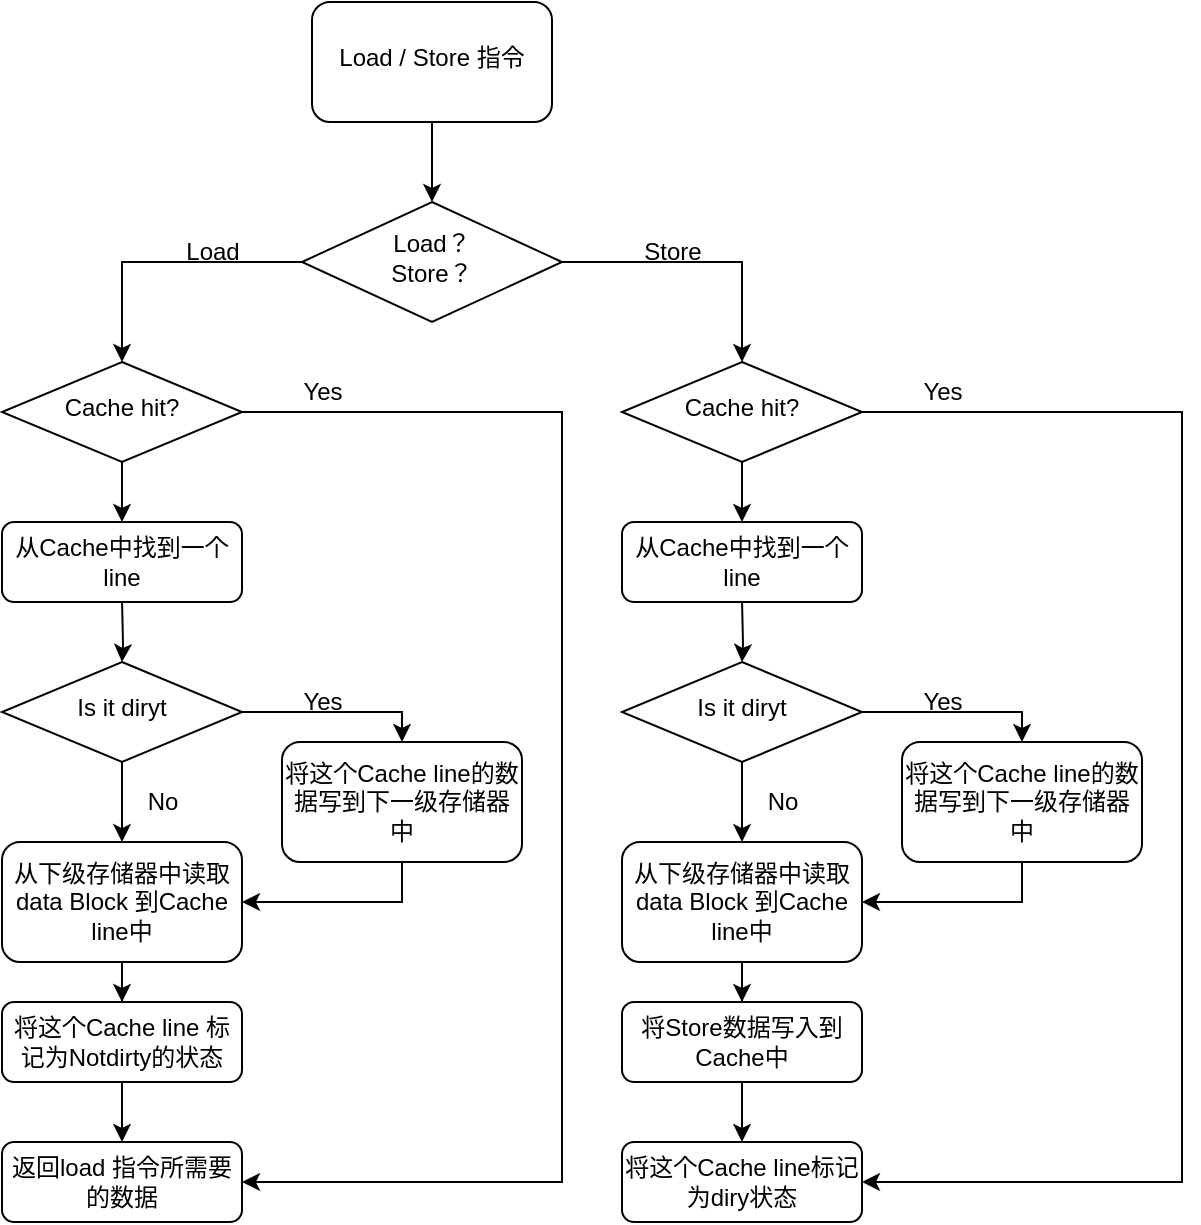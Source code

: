 <mxfile version="20.8.20" type="github">
  <diagram id="C5RBs43oDa-KdzZeNtuy" name="Page-1">
    <mxGraphModel dx="1235" dy="1814" grid="1" gridSize="10" guides="1" tooltips="1" connect="1" arrows="1" fold="1" page="1" pageScale="1" pageWidth="827" pageHeight="1169" math="0" shadow="0">
      <root>
        <mxCell id="WIyWlLk6GJQsqaUBKTNV-0" />
        <mxCell id="WIyWlLk6GJQsqaUBKTNV-1" parent="WIyWlLk6GJQsqaUBKTNV-0" />
        <mxCell id="r_8RerC2SCLdK7w59ToG-16" value="" style="edgeStyle=orthogonalEdgeStyle;rounded=0;orthogonalLoop=1;jettySize=auto;html=1;" edge="1" parent="WIyWlLk6GJQsqaUBKTNV-1" target="r_8RerC2SCLdK7w59ToG-2">
          <mxGeometry relative="1" as="geometry">
            <mxPoint x="200.029" y="290" as="sourcePoint" />
          </mxGeometry>
        </mxCell>
        <mxCell id="r_8RerC2SCLdK7w59ToG-8" value="" style="edgeStyle=orthogonalEdgeStyle;rounded=0;orthogonalLoop=1;jettySize=auto;html=1;" edge="1" parent="WIyWlLk6GJQsqaUBKTNV-1" source="r_8RerC2SCLdK7w59ToG-1">
          <mxGeometry relative="1" as="geometry">
            <mxPoint x="200" y="250" as="targetPoint" />
          </mxGeometry>
        </mxCell>
        <mxCell id="r_8RerC2SCLdK7w59ToG-47" style="edgeStyle=orthogonalEdgeStyle;rounded=0;orthogonalLoop=1;jettySize=auto;html=1;exitX=1;exitY=0.5;exitDx=0;exitDy=0;entryX=1;entryY=0.5;entryDx=0;entryDy=0;" edge="1" parent="WIyWlLk6GJQsqaUBKTNV-1" source="r_8RerC2SCLdK7w59ToG-1" target="r_8RerC2SCLdK7w59ToG-31">
          <mxGeometry relative="1" as="geometry">
            <mxPoint x="440" y="560" as="targetPoint" />
            <Array as="points">
              <mxPoint x="420" y="195" />
              <mxPoint x="420" y="580" />
            </Array>
          </mxGeometry>
        </mxCell>
        <mxCell id="r_8RerC2SCLdK7w59ToG-1" value="Cache hit?" style="rhombus;whiteSpace=wrap;html=1;shadow=0;fontFamily=Helvetica;fontSize=12;align=center;strokeWidth=1;spacing=6;spacingTop=-4;" vertex="1" parent="WIyWlLk6GJQsqaUBKTNV-1">
          <mxGeometry x="140" y="170" width="120" height="50" as="geometry" />
        </mxCell>
        <mxCell id="r_8RerC2SCLdK7w59ToG-17" value="" style="edgeStyle=orthogonalEdgeStyle;rounded=0;orthogonalLoop=1;jettySize=auto;html=1;exitX=0.5;exitY=1;exitDx=0;exitDy=0;" edge="1" parent="WIyWlLk6GJQsqaUBKTNV-1" source="r_8RerC2SCLdK7w59ToG-2" target="r_8RerC2SCLdK7w59ToG-3">
          <mxGeometry relative="1" as="geometry">
            <mxPoint x="200" y="380" as="sourcePoint" />
          </mxGeometry>
        </mxCell>
        <mxCell id="r_8RerC2SCLdK7w59ToG-27" style="edgeStyle=orthogonalEdgeStyle;rounded=0;orthogonalLoop=1;jettySize=auto;html=1;entryX=0.5;entryY=0;entryDx=0;entryDy=0;" edge="1" parent="WIyWlLk6GJQsqaUBKTNV-1" source="r_8RerC2SCLdK7w59ToG-2" target="r_8RerC2SCLdK7w59ToG-6">
          <mxGeometry relative="1" as="geometry">
            <Array as="points">
              <mxPoint x="340" y="345" />
            </Array>
          </mxGeometry>
        </mxCell>
        <mxCell id="r_8RerC2SCLdK7w59ToG-2" value="Is it diryt" style="rhombus;whiteSpace=wrap;html=1;shadow=0;fontFamily=Helvetica;fontSize=12;align=center;strokeWidth=1;spacing=6;spacingTop=-4;" vertex="1" parent="WIyWlLk6GJQsqaUBKTNV-1">
          <mxGeometry x="140" y="320" width="120" height="50" as="geometry" />
        </mxCell>
        <mxCell id="r_8RerC2SCLdK7w59ToG-30" value="" style="edgeStyle=orthogonalEdgeStyle;rounded=0;orthogonalLoop=1;jettySize=auto;html=1;" edge="1" parent="WIyWlLk6GJQsqaUBKTNV-1" source="r_8RerC2SCLdK7w59ToG-3" target="r_8RerC2SCLdK7w59ToG-29">
          <mxGeometry relative="1" as="geometry" />
        </mxCell>
        <mxCell id="r_8RerC2SCLdK7w59ToG-3" value="从下级存储器中读取data Block 到Cache line中" style="rounded=1;whiteSpace=wrap;html=1;fontSize=12;glass=0;strokeWidth=1;shadow=0;" vertex="1" parent="WIyWlLk6GJQsqaUBKTNV-1">
          <mxGeometry x="140" y="410.01" width="120" height="59.99" as="geometry" />
        </mxCell>
        <mxCell id="r_8RerC2SCLdK7w59ToG-54" style="edgeStyle=orthogonalEdgeStyle;rounded=0;orthogonalLoop=1;jettySize=auto;html=1;exitX=0.5;exitY=1;exitDx=0;exitDy=0;entryX=1;entryY=0.5;entryDx=0;entryDy=0;" edge="1" parent="WIyWlLk6GJQsqaUBKTNV-1" source="r_8RerC2SCLdK7w59ToG-6" target="r_8RerC2SCLdK7w59ToG-3">
          <mxGeometry relative="1" as="geometry" />
        </mxCell>
        <mxCell id="r_8RerC2SCLdK7w59ToG-6" value="将这个Cache line的数据写到下一级存储器中" style="rounded=1;whiteSpace=wrap;html=1;fontSize=12;glass=0;strokeWidth=1;shadow=0;" vertex="1" parent="WIyWlLk6GJQsqaUBKTNV-1">
          <mxGeometry x="280" y="360" width="120" height="60" as="geometry" />
        </mxCell>
        <mxCell id="r_8RerC2SCLdK7w59ToG-25" value="从Cache中找到一个line" style="rounded=1;whiteSpace=wrap;html=1;fontSize=12;glass=0;strokeWidth=1;shadow=0;" vertex="1" parent="WIyWlLk6GJQsqaUBKTNV-1">
          <mxGeometry x="140" y="250" width="120" height="40" as="geometry" />
        </mxCell>
        <mxCell id="r_8RerC2SCLdK7w59ToG-32" value="" style="edgeStyle=orthogonalEdgeStyle;rounded=0;orthogonalLoop=1;jettySize=auto;html=1;" edge="1" parent="WIyWlLk6GJQsqaUBKTNV-1" source="r_8RerC2SCLdK7w59ToG-29" target="r_8RerC2SCLdK7w59ToG-31">
          <mxGeometry relative="1" as="geometry" />
        </mxCell>
        <mxCell id="r_8RerC2SCLdK7w59ToG-29" value="将这个Cache line 标记为Notdirty的状态" style="rounded=1;whiteSpace=wrap;html=1;fontSize=12;glass=0;strokeWidth=1;shadow=0;" vertex="1" parent="WIyWlLk6GJQsqaUBKTNV-1">
          <mxGeometry x="140" y="490" width="120" height="40" as="geometry" />
        </mxCell>
        <mxCell id="r_8RerC2SCLdK7w59ToG-31" value="返回load 指令所需要的数据" style="rounded=1;whiteSpace=wrap;html=1;fontSize=12;glass=0;strokeWidth=1;shadow=0;" vertex="1" parent="WIyWlLk6GJQsqaUBKTNV-1">
          <mxGeometry x="140" y="560" width="120" height="40" as="geometry" />
        </mxCell>
        <mxCell id="r_8RerC2SCLdK7w59ToG-50" value="Yes" style="text;html=1;align=center;verticalAlign=middle;resizable=0;points=[];autosize=1;strokeColor=none;fillColor=none;" vertex="1" parent="WIyWlLk6GJQsqaUBKTNV-1">
          <mxGeometry x="280" y="170" width="40" height="30" as="geometry" />
        </mxCell>
        <mxCell id="r_8RerC2SCLdK7w59ToG-52" value="Yes" style="text;html=1;align=center;verticalAlign=middle;resizable=0;points=[];autosize=1;strokeColor=none;fillColor=none;" vertex="1" parent="WIyWlLk6GJQsqaUBKTNV-1">
          <mxGeometry x="280" y="325" width="40" height="30" as="geometry" />
        </mxCell>
        <mxCell id="r_8RerC2SCLdK7w59ToG-53" value="No" style="text;html=1;align=center;verticalAlign=middle;resizable=0;points=[];autosize=1;strokeColor=none;fillColor=none;" vertex="1" parent="WIyWlLk6GJQsqaUBKTNV-1">
          <mxGeometry x="200" y="375" width="40" height="30" as="geometry" />
        </mxCell>
        <mxCell id="r_8RerC2SCLdK7w59ToG-55" value="" style="edgeStyle=orthogonalEdgeStyle;rounded=0;orthogonalLoop=1;jettySize=auto;html=1;" edge="1" parent="WIyWlLk6GJQsqaUBKTNV-1" target="r_8RerC2SCLdK7w59ToG-61">
          <mxGeometry relative="1" as="geometry">
            <mxPoint x="510.029" y="290" as="sourcePoint" />
          </mxGeometry>
        </mxCell>
        <mxCell id="r_8RerC2SCLdK7w59ToG-56" value="" style="edgeStyle=orthogonalEdgeStyle;rounded=0;orthogonalLoop=1;jettySize=auto;html=1;" edge="1" parent="WIyWlLk6GJQsqaUBKTNV-1" source="r_8RerC2SCLdK7w59ToG-58">
          <mxGeometry relative="1" as="geometry">
            <mxPoint x="510" y="250" as="targetPoint" />
          </mxGeometry>
        </mxCell>
        <mxCell id="r_8RerC2SCLdK7w59ToG-57" style="edgeStyle=orthogonalEdgeStyle;rounded=0;orthogonalLoop=1;jettySize=auto;html=1;exitX=1;exitY=0.5;exitDx=0;exitDy=0;entryX=1;entryY=0.5;entryDx=0;entryDy=0;" edge="1" parent="WIyWlLk6GJQsqaUBKTNV-1" source="r_8RerC2SCLdK7w59ToG-58" target="r_8RerC2SCLdK7w59ToG-69">
          <mxGeometry relative="1" as="geometry">
            <mxPoint x="750" y="560" as="targetPoint" />
            <Array as="points">
              <mxPoint x="730" y="195" />
              <mxPoint x="730" y="580" />
            </Array>
          </mxGeometry>
        </mxCell>
        <mxCell id="r_8RerC2SCLdK7w59ToG-58" value="Cache hit?" style="rhombus;whiteSpace=wrap;html=1;shadow=0;fontFamily=Helvetica;fontSize=12;align=center;strokeWidth=1;spacing=6;spacingTop=-4;" vertex="1" parent="WIyWlLk6GJQsqaUBKTNV-1">
          <mxGeometry x="450" y="170" width="120" height="50" as="geometry" />
        </mxCell>
        <mxCell id="r_8RerC2SCLdK7w59ToG-59" value="" style="edgeStyle=orthogonalEdgeStyle;rounded=0;orthogonalLoop=1;jettySize=auto;html=1;exitX=0.5;exitY=1;exitDx=0;exitDy=0;" edge="1" parent="WIyWlLk6GJQsqaUBKTNV-1" source="r_8RerC2SCLdK7w59ToG-61" target="r_8RerC2SCLdK7w59ToG-63">
          <mxGeometry relative="1" as="geometry">
            <mxPoint x="510" y="380" as="sourcePoint" />
          </mxGeometry>
        </mxCell>
        <mxCell id="r_8RerC2SCLdK7w59ToG-60" style="edgeStyle=orthogonalEdgeStyle;rounded=0;orthogonalLoop=1;jettySize=auto;html=1;entryX=0.5;entryY=0;entryDx=0;entryDy=0;" edge="1" parent="WIyWlLk6GJQsqaUBKTNV-1" source="r_8RerC2SCLdK7w59ToG-61" target="r_8RerC2SCLdK7w59ToG-65">
          <mxGeometry relative="1" as="geometry">
            <Array as="points">
              <mxPoint x="650" y="345" />
            </Array>
          </mxGeometry>
        </mxCell>
        <mxCell id="r_8RerC2SCLdK7w59ToG-61" value="Is it diryt" style="rhombus;whiteSpace=wrap;html=1;shadow=0;fontFamily=Helvetica;fontSize=12;align=center;strokeWidth=1;spacing=6;spacingTop=-4;" vertex="1" parent="WIyWlLk6GJQsqaUBKTNV-1">
          <mxGeometry x="450" y="320" width="120" height="50" as="geometry" />
        </mxCell>
        <mxCell id="r_8RerC2SCLdK7w59ToG-62" value="" style="edgeStyle=orthogonalEdgeStyle;rounded=0;orthogonalLoop=1;jettySize=auto;html=1;" edge="1" parent="WIyWlLk6GJQsqaUBKTNV-1" source="r_8RerC2SCLdK7w59ToG-63" target="r_8RerC2SCLdK7w59ToG-68">
          <mxGeometry relative="1" as="geometry" />
        </mxCell>
        <mxCell id="r_8RerC2SCLdK7w59ToG-63" value="从下级存储器中读取data Block 到Cache line中" style="rounded=1;whiteSpace=wrap;html=1;fontSize=12;glass=0;strokeWidth=1;shadow=0;" vertex="1" parent="WIyWlLk6GJQsqaUBKTNV-1">
          <mxGeometry x="450" y="410.01" width="120" height="59.99" as="geometry" />
        </mxCell>
        <mxCell id="r_8RerC2SCLdK7w59ToG-64" style="edgeStyle=orthogonalEdgeStyle;rounded=0;orthogonalLoop=1;jettySize=auto;html=1;exitX=0.5;exitY=1;exitDx=0;exitDy=0;entryX=1;entryY=0.5;entryDx=0;entryDy=0;" edge="1" parent="WIyWlLk6GJQsqaUBKTNV-1" source="r_8RerC2SCLdK7w59ToG-65" target="r_8RerC2SCLdK7w59ToG-63">
          <mxGeometry relative="1" as="geometry" />
        </mxCell>
        <mxCell id="r_8RerC2SCLdK7w59ToG-65" value="将这个Cache line的数据写到下一级存储器中" style="rounded=1;whiteSpace=wrap;html=1;fontSize=12;glass=0;strokeWidth=1;shadow=0;" vertex="1" parent="WIyWlLk6GJQsqaUBKTNV-1">
          <mxGeometry x="590" y="360" width="120" height="60" as="geometry" />
        </mxCell>
        <mxCell id="r_8RerC2SCLdK7w59ToG-66" value="从Cache中找到一个line" style="rounded=1;whiteSpace=wrap;html=1;fontSize=12;glass=0;strokeWidth=1;shadow=0;" vertex="1" parent="WIyWlLk6GJQsqaUBKTNV-1">
          <mxGeometry x="450" y="250" width="120" height="40" as="geometry" />
        </mxCell>
        <mxCell id="r_8RerC2SCLdK7w59ToG-67" value="" style="edgeStyle=orthogonalEdgeStyle;rounded=0;orthogonalLoop=1;jettySize=auto;html=1;" edge="1" parent="WIyWlLk6GJQsqaUBKTNV-1" source="r_8RerC2SCLdK7w59ToG-68" target="r_8RerC2SCLdK7w59ToG-69">
          <mxGeometry relative="1" as="geometry" />
        </mxCell>
        <mxCell id="r_8RerC2SCLdK7w59ToG-68" value="将Store数据写入到Cache中" style="rounded=1;whiteSpace=wrap;html=1;fontSize=12;glass=0;strokeWidth=1;shadow=0;" vertex="1" parent="WIyWlLk6GJQsqaUBKTNV-1">
          <mxGeometry x="450" y="490" width="120" height="40" as="geometry" />
        </mxCell>
        <mxCell id="r_8RerC2SCLdK7w59ToG-69" value="将这个Cache line标记为diry状态" style="rounded=1;whiteSpace=wrap;html=1;fontSize=12;glass=0;strokeWidth=1;shadow=0;" vertex="1" parent="WIyWlLk6GJQsqaUBKTNV-1">
          <mxGeometry x="450" y="560" width="120" height="40" as="geometry" />
        </mxCell>
        <mxCell id="r_8RerC2SCLdK7w59ToG-70" value="Yes" style="text;html=1;align=center;verticalAlign=middle;resizable=0;points=[];autosize=1;strokeColor=none;fillColor=none;" vertex="1" parent="WIyWlLk6GJQsqaUBKTNV-1">
          <mxGeometry x="590" y="170" width="40" height="30" as="geometry" />
        </mxCell>
        <mxCell id="r_8RerC2SCLdK7w59ToG-71" value="Yes" style="text;html=1;align=center;verticalAlign=middle;resizable=0;points=[];autosize=1;strokeColor=none;fillColor=none;" vertex="1" parent="WIyWlLk6GJQsqaUBKTNV-1">
          <mxGeometry x="590" y="325" width="40" height="30" as="geometry" />
        </mxCell>
        <mxCell id="r_8RerC2SCLdK7w59ToG-72" value="No" style="text;html=1;align=center;verticalAlign=middle;resizable=0;points=[];autosize=1;strokeColor=none;fillColor=none;" vertex="1" parent="WIyWlLk6GJQsqaUBKTNV-1">
          <mxGeometry x="510" y="375" width="40" height="30" as="geometry" />
        </mxCell>
        <mxCell id="r_8RerC2SCLdK7w59ToG-74" style="edgeStyle=orthogonalEdgeStyle;rounded=0;orthogonalLoop=1;jettySize=auto;html=1;entryX=0.5;entryY=0;entryDx=0;entryDy=0;" edge="1" parent="WIyWlLk6GJQsqaUBKTNV-1" source="r_8RerC2SCLdK7w59ToG-73" target="r_8RerC2SCLdK7w59ToG-1">
          <mxGeometry relative="1" as="geometry" />
        </mxCell>
        <mxCell id="r_8RerC2SCLdK7w59ToG-75" style="edgeStyle=orthogonalEdgeStyle;rounded=0;orthogonalLoop=1;jettySize=auto;html=1;entryX=0.5;entryY=0;entryDx=0;entryDy=0;" edge="1" parent="WIyWlLk6GJQsqaUBKTNV-1" source="r_8RerC2SCLdK7w59ToG-73" target="r_8RerC2SCLdK7w59ToG-58">
          <mxGeometry relative="1" as="geometry" />
        </mxCell>
        <mxCell id="r_8RerC2SCLdK7w59ToG-73" value="Load？&lt;br&gt;Store？" style="rhombus;whiteSpace=wrap;html=1;shadow=0;fontFamily=Helvetica;fontSize=12;align=center;strokeWidth=1;spacing=6;spacingTop=-4;" vertex="1" parent="WIyWlLk6GJQsqaUBKTNV-1">
          <mxGeometry x="290" y="90" width="130" height="60" as="geometry" />
        </mxCell>
        <mxCell id="r_8RerC2SCLdK7w59ToG-76" value="Load" style="text;html=1;align=center;verticalAlign=middle;resizable=0;points=[];autosize=1;strokeColor=none;fillColor=none;" vertex="1" parent="WIyWlLk6GJQsqaUBKTNV-1">
          <mxGeometry x="220" y="100" width="50" height="30" as="geometry" />
        </mxCell>
        <mxCell id="r_8RerC2SCLdK7w59ToG-77" value="Store" style="text;html=1;align=center;verticalAlign=middle;resizable=0;points=[];autosize=1;strokeColor=none;fillColor=none;" vertex="1" parent="WIyWlLk6GJQsqaUBKTNV-1">
          <mxGeometry x="450" y="100" width="50" height="30" as="geometry" />
        </mxCell>
        <mxCell id="r_8RerC2SCLdK7w59ToG-80" value="" style="edgeStyle=orthogonalEdgeStyle;rounded=0;orthogonalLoop=1;jettySize=auto;html=1;" edge="1" parent="WIyWlLk6GJQsqaUBKTNV-1" source="r_8RerC2SCLdK7w59ToG-79" target="r_8RerC2SCLdK7w59ToG-73">
          <mxGeometry relative="1" as="geometry" />
        </mxCell>
        <mxCell id="r_8RerC2SCLdK7w59ToG-79" value="Load / Store 指令" style="rounded=1;whiteSpace=wrap;html=1;shadow=0;strokeWidth=1;spacing=6;spacingTop=-4;" vertex="1" parent="WIyWlLk6GJQsqaUBKTNV-1">
          <mxGeometry x="295" y="-10" width="120" height="60" as="geometry" />
        </mxCell>
      </root>
    </mxGraphModel>
  </diagram>
</mxfile>
